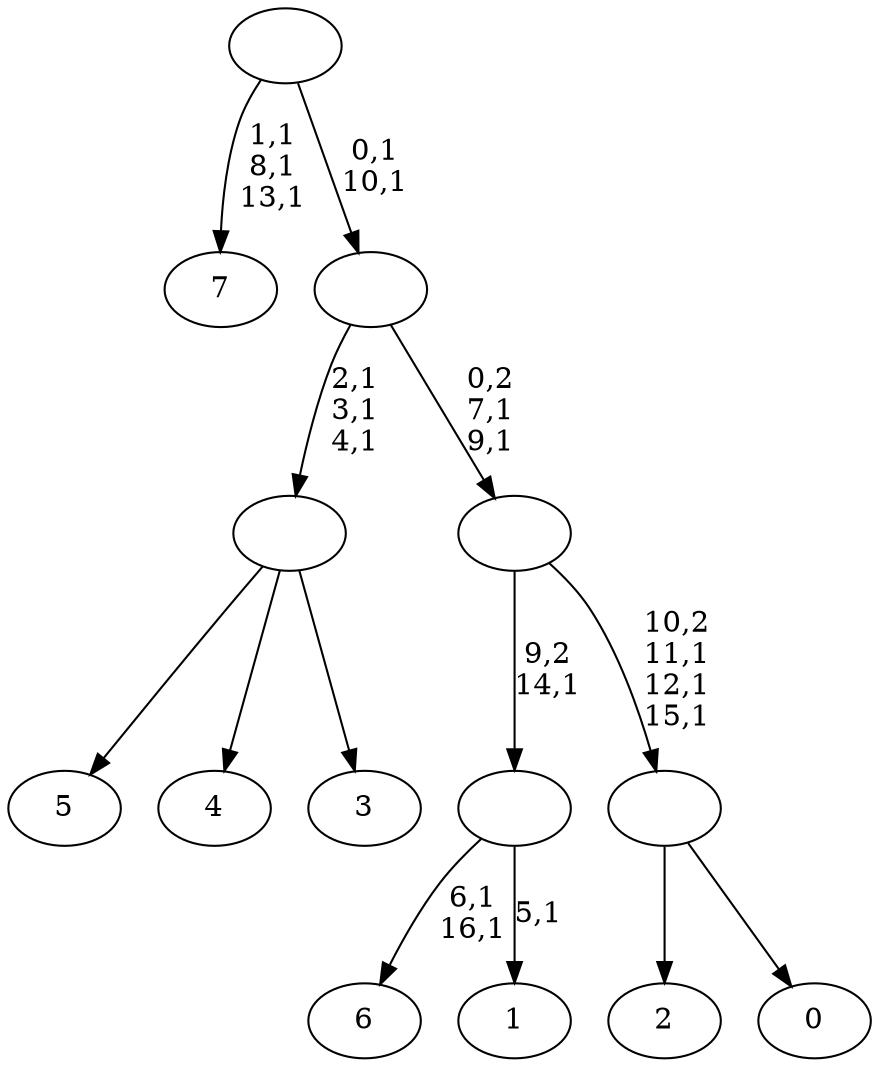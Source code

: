 digraph T {
	25 [label="7"]
	21 [label="6"]
	18 [label="5"]
	17 [label="4"]
	16 [label="3"]
	15 [label=""]
	12 [label="2"]
	11 [label="1"]
	9 [label=""]
	8 [label="0"]
	7 [label=""]
	4 [label=""]
	2 [label=""]
	0 [label=""]
	15 -> 18 [label=""]
	15 -> 17 [label=""]
	15 -> 16 [label=""]
	9 -> 11 [label="5,1"]
	9 -> 21 [label="6,1\n16,1"]
	7 -> 12 [label=""]
	7 -> 8 [label=""]
	4 -> 7 [label="10,2\n11,1\n12,1\n15,1"]
	4 -> 9 [label="9,2\n14,1"]
	2 -> 4 [label="0,2\n7,1\n9,1"]
	2 -> 15 [label="2,1\n3,1\n4,1"]
	0 -> 2 [label="0,1\n10,1"]
	0 -> 25 [label="1,1\n8,1\n13,1"]
}
